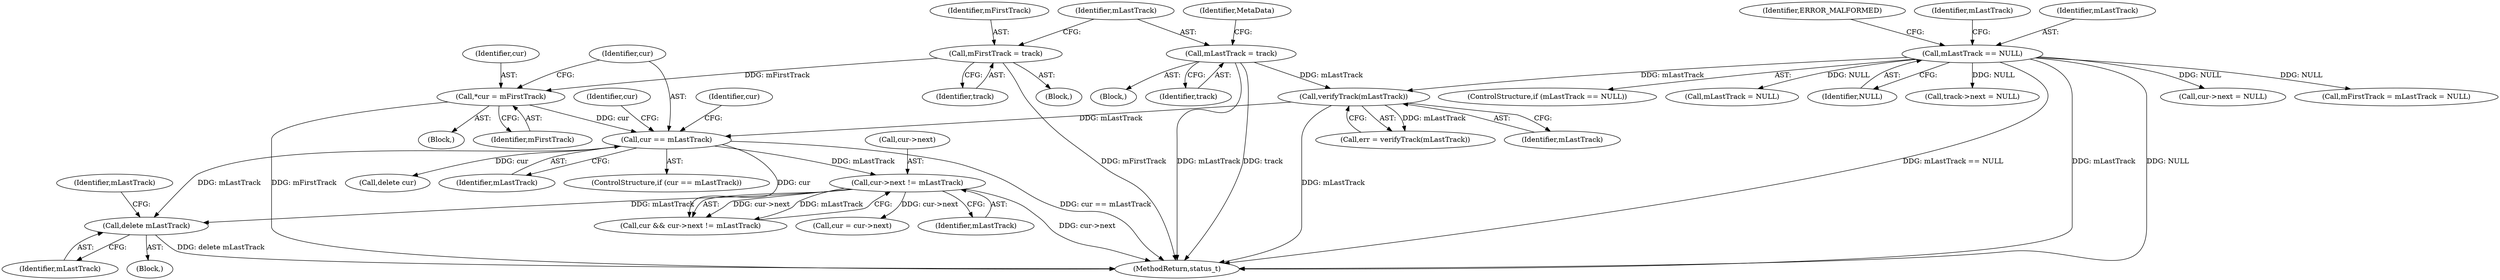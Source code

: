 digraph "0_Android_8a3a2f6ea7defe1a81bb32b3c9f3537f84749b9d@API" {
"1000736" [label="(Call,delete mLastTrack)"];
"1000717" [label="(Call,cur->next != mLastTrack)"];
"1000701" [label="(Call,cur == mLastTrack)"];
"1000697" [label="(Call,*cur = mFirstTrack)"];
"1000586" [label="(Call,mFirstTrack = track)"];
"1000679" [label="(Call,verifyTrack(mLastTrack))"];
"1000589" [label="(Call,mLastTrack = track)"];
"1000533" [label="(Call,mLastTrack == NULL)"];
"1000556" [label="(Block,)"];
"1000736" [label="(Call,delete mLastTrack)"];
"1000591" [label="(Identifier,track)"];
"1000715" [label="(Call,cur && cur->next != mLastTrack)"];
"1000731" [label="(Call,cur->next = NULL)"];
"1000695" [label="(Block,)"];
"1000587" [label="(Identifier,mFirstTrack)"];
"1000540" [label="(Identifier,mLastTrack)"];
"1000723" [label="(Call,cur = cur->next)"];
"1000586" [label="(Call,mFirstTrack = track)"];
"1000699" [label="(Identifier,mFirstTrack)"];
"1000534" [label="(Identifier,mLastTrack)"];
"1000707" [label="(Call,mFirstTrack = mLastTrack = NULL)"];
"1000713" [label="(Block,)"];
"1000716" [label="(Identifier,cur)"];
"1000589" [label="(Call,mLastTrack = track)"];
"1000701" [label="(Call,cur == mLastTrack)"];
"1000537" [label="(Identifier,ERROR_MALFORMED)"];
"1000532" [label="(ControlStructure,if (mLastTrack == NULL))"];
"1000705" [label="(Call,delete cur)"];
"1000585" [label="(Block,)"];
"1003923" [label="(MethodReturn,status_t)"];
"1000709" [label="(Call,mLastTrack = NULL)"];
"1000680" [label="(Identifier,mLastTrack)"];
"1000697" [label="(Call,*cur = mFirstTrack)"];
"1000535" [label="(Identifier,NULL)"];
"1000571" [label="(Call,track->next = NULL)"];
"1000721" [label="(Identifier,mLastTrack)"];
"1000737" [label="(Identifier,mLastTrack)"];
"1000592" [label="(Identifier,MetaData)"];
"1000533" [label="(Call,mLastTrack == NULL)"];
"1000698" [label="(Identifier,cur)"];
"1000718" [label="(Call,cur->next)"];
"1000717" [label="(Call,cur->next != mLastTrack)"];
"1000739" [label="(Identifier,mLastTrack)"];
"1000677" [label="(Call,err = verifyTrack(mLastTrack))"];
"1000703" [label="(Identifier,mLastTrack)"];
"1000588" [label="(Identifier,track)"];
"1000706" [label="(Identifier,cur)"];
"1000590" [label="(Identifier,mLastTrack)"];
"1000679" [label="(Call,verifyTrack(mLastTrack))"];
"1000702" [label="(Identifier,cur)"];
"1000700" [label="(ControlStructure,if (cur == mLastTrack))"];
"1000736" -> "1000713"  [label="AST: "];
"1000736" -> "1000737"  [label="CFG: "];
"1000737" -> "1000736"  [label="AST: "];
"1000739" -> "1000736"  [label="CFG: "];
"1000736" -> "1003923"  [label="DDG: delete mLastTrack"];
"1000717" -> "1000736"  [label="DDG: mLastTrack"];
"1000701" -> "1000736"  [label="DDG: mLastTrack"];
"1000717" -> "1000715"  [label="AST: "];
"1000717" -> "1000721"  [label="CFG: "];
"1000718" -> "1000717"  [label="AST: "];
"1000721" -> "1000717"  [label="AST: "];
"1000715" -> "1000717"  [label="CFG: "];
"1000717" -> "1003923"  [label="DDG: cur->next"];
"1000717" -> "1000715"  [label="DDG: cur->next"];
"1000717" -> "1000715"  [label="DDG: mLastTrack"];
"1000701" -> "1000717"  [label="DDG: mLastTrack"];
"1000717" -> "1000723"  [label="DDG: cur->next"];
"1000701" -> "1000700"  [label="AST: "];
"1000701" -> "1000703"  [label="CFG: "];
"1000702" -> "1000701"  [label="AST: "];
"1000703" -> "1000701"  [label="AST: "];
"1000706" -> "1000701"  [label="CFG: "];
"1000716" -> "1000701"  [label="CFG: "];
"1000701" -> "1003923"  [label="DDG: cur == mLastTrack"];
"1000697" -> "1000701"  [label="DDG: cur"];
"1000679" -> "1000701"  [label="DDG: mLastTrack"];
"1000701" -> "1000705"  [label="DDG: cur"];
"1000701" -> "1000715"  [label="DDG: cur"];
"1000697" -> "1000695"  [label="AST: "];
"1000697" -> "1000699"  [label="CFG: "];
"1000698" -> "1000697"  [label="AST: "];
"1000699" -> "1000697"  [label="AST: "];
"1000702" -> "1000697"  [label="CFG: "];
"1000697" -> "1003923"  [label="DDG: mFirstTrack"];
"1000586" -> "1000697"  [label="DDG: mFirstTrack"];
"1000586" -> "1000585"  [label="AST: "];
"1000586" -> "1000588"  [label="CFG: "];
"1000587" -> "1000586"  [label="AST: "];
"1000588" -> "1000586"  [label="AST: "];
"1000590" -> "1000586"  [label="CFG: "];
"1000586" -> "1003923"  [label="DDG: mFirstTrack"];
"1000679" -> "1000677"  [label="AST: "];
"1000679" -> "1000680"  [label="CFG: "];
"1000680" -> "1000679"  [label="AST: "];
"1000677" -> "1000679"  [label="CFG: "];
"1000679" -> "1003923"  [label="DDG: mLastTrack"];
"1000679" -> "1000677"  [label="DDG: mLastTrack"];
"1000589" -> "1000679"  [label="DDG: mLastTrack"];
"1000533" -> "1000679"  [label="DDG: mLastTrack"];
"1000589" -> "1000556"  [label="AST: "];
"1000589" -> "1000591"  [label="CFG: "];
"1000590" -> "1000589"  [label="AST: "];
"1000591" -> "1000589"  [label="AST: "];
"1000592" -> "1000589"  [label="CFG: "];
"1000589" -> "1003923"  [label="DDG: mLastTrack"];
"1000589" -> "1003923"  [label="DDG: track"];
"1000533" -> "1000532"  [label="AST: "];
"1000533" -> "1000535"  [label="CFG: "];
"1000534" -> "1000533"  [label="AST: "];
"1000535" -> "1000533"  [label="AST: "];
"1000537" -> "1000533"  [label="CFG: "];
"1000540" -> "1000533"  [label="CFG: "];
"1000533" -> "1003923"  [label="DDG: mLastTrack == NULL"];
"1000533" -> "1003923"  [label="DDG: mLastTrack"];
"1000533" -> "1003923"  [label="DDG: NULL"];
"1000533" -> "1000571"  [label="DDG: NULL"];
"1000533" -> "1000707"  [label="DDG: NULL"];
"1000533" -> "1000709"  [label="DDG: NULL"];
"1000533" -> "1000731"  [label="DDG: NULL"];
}
